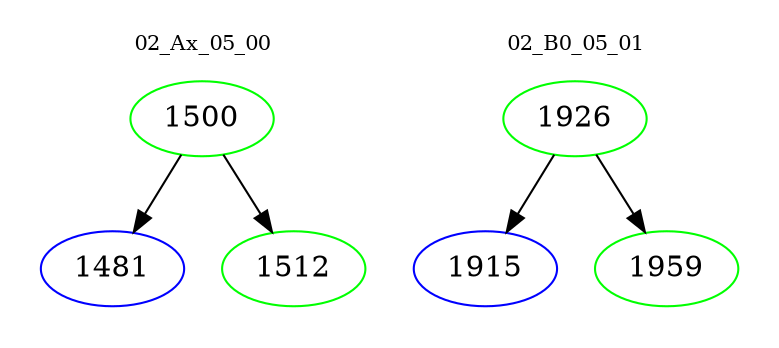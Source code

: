 digraph{
subgraph cluster_0 {
color = white
label = "02_Ax_05_00";
fontsize=10;
T0_1500 [label="1500", color="green"]
T0_1500 -> T0_1481 [color="black"]
T0_1481 [label="1481", color="blue"]
T0_1500 -> T0_1512 [color="black"]
T0_1512 [label="1512", color="green"]
}
subgraph cluster_1 {
color = white
label = "02_B0_05_01";
fontsize=10;
T1_1926 [label="1926", color="green"]
T1_1926 -> T1_1915 [color="black"]
T1_1915 [label="1915", color="blue"]
T1_1926 -> T1_1959 [color="black"]
T1_1959 [label="1959", color="green"]
}
}
